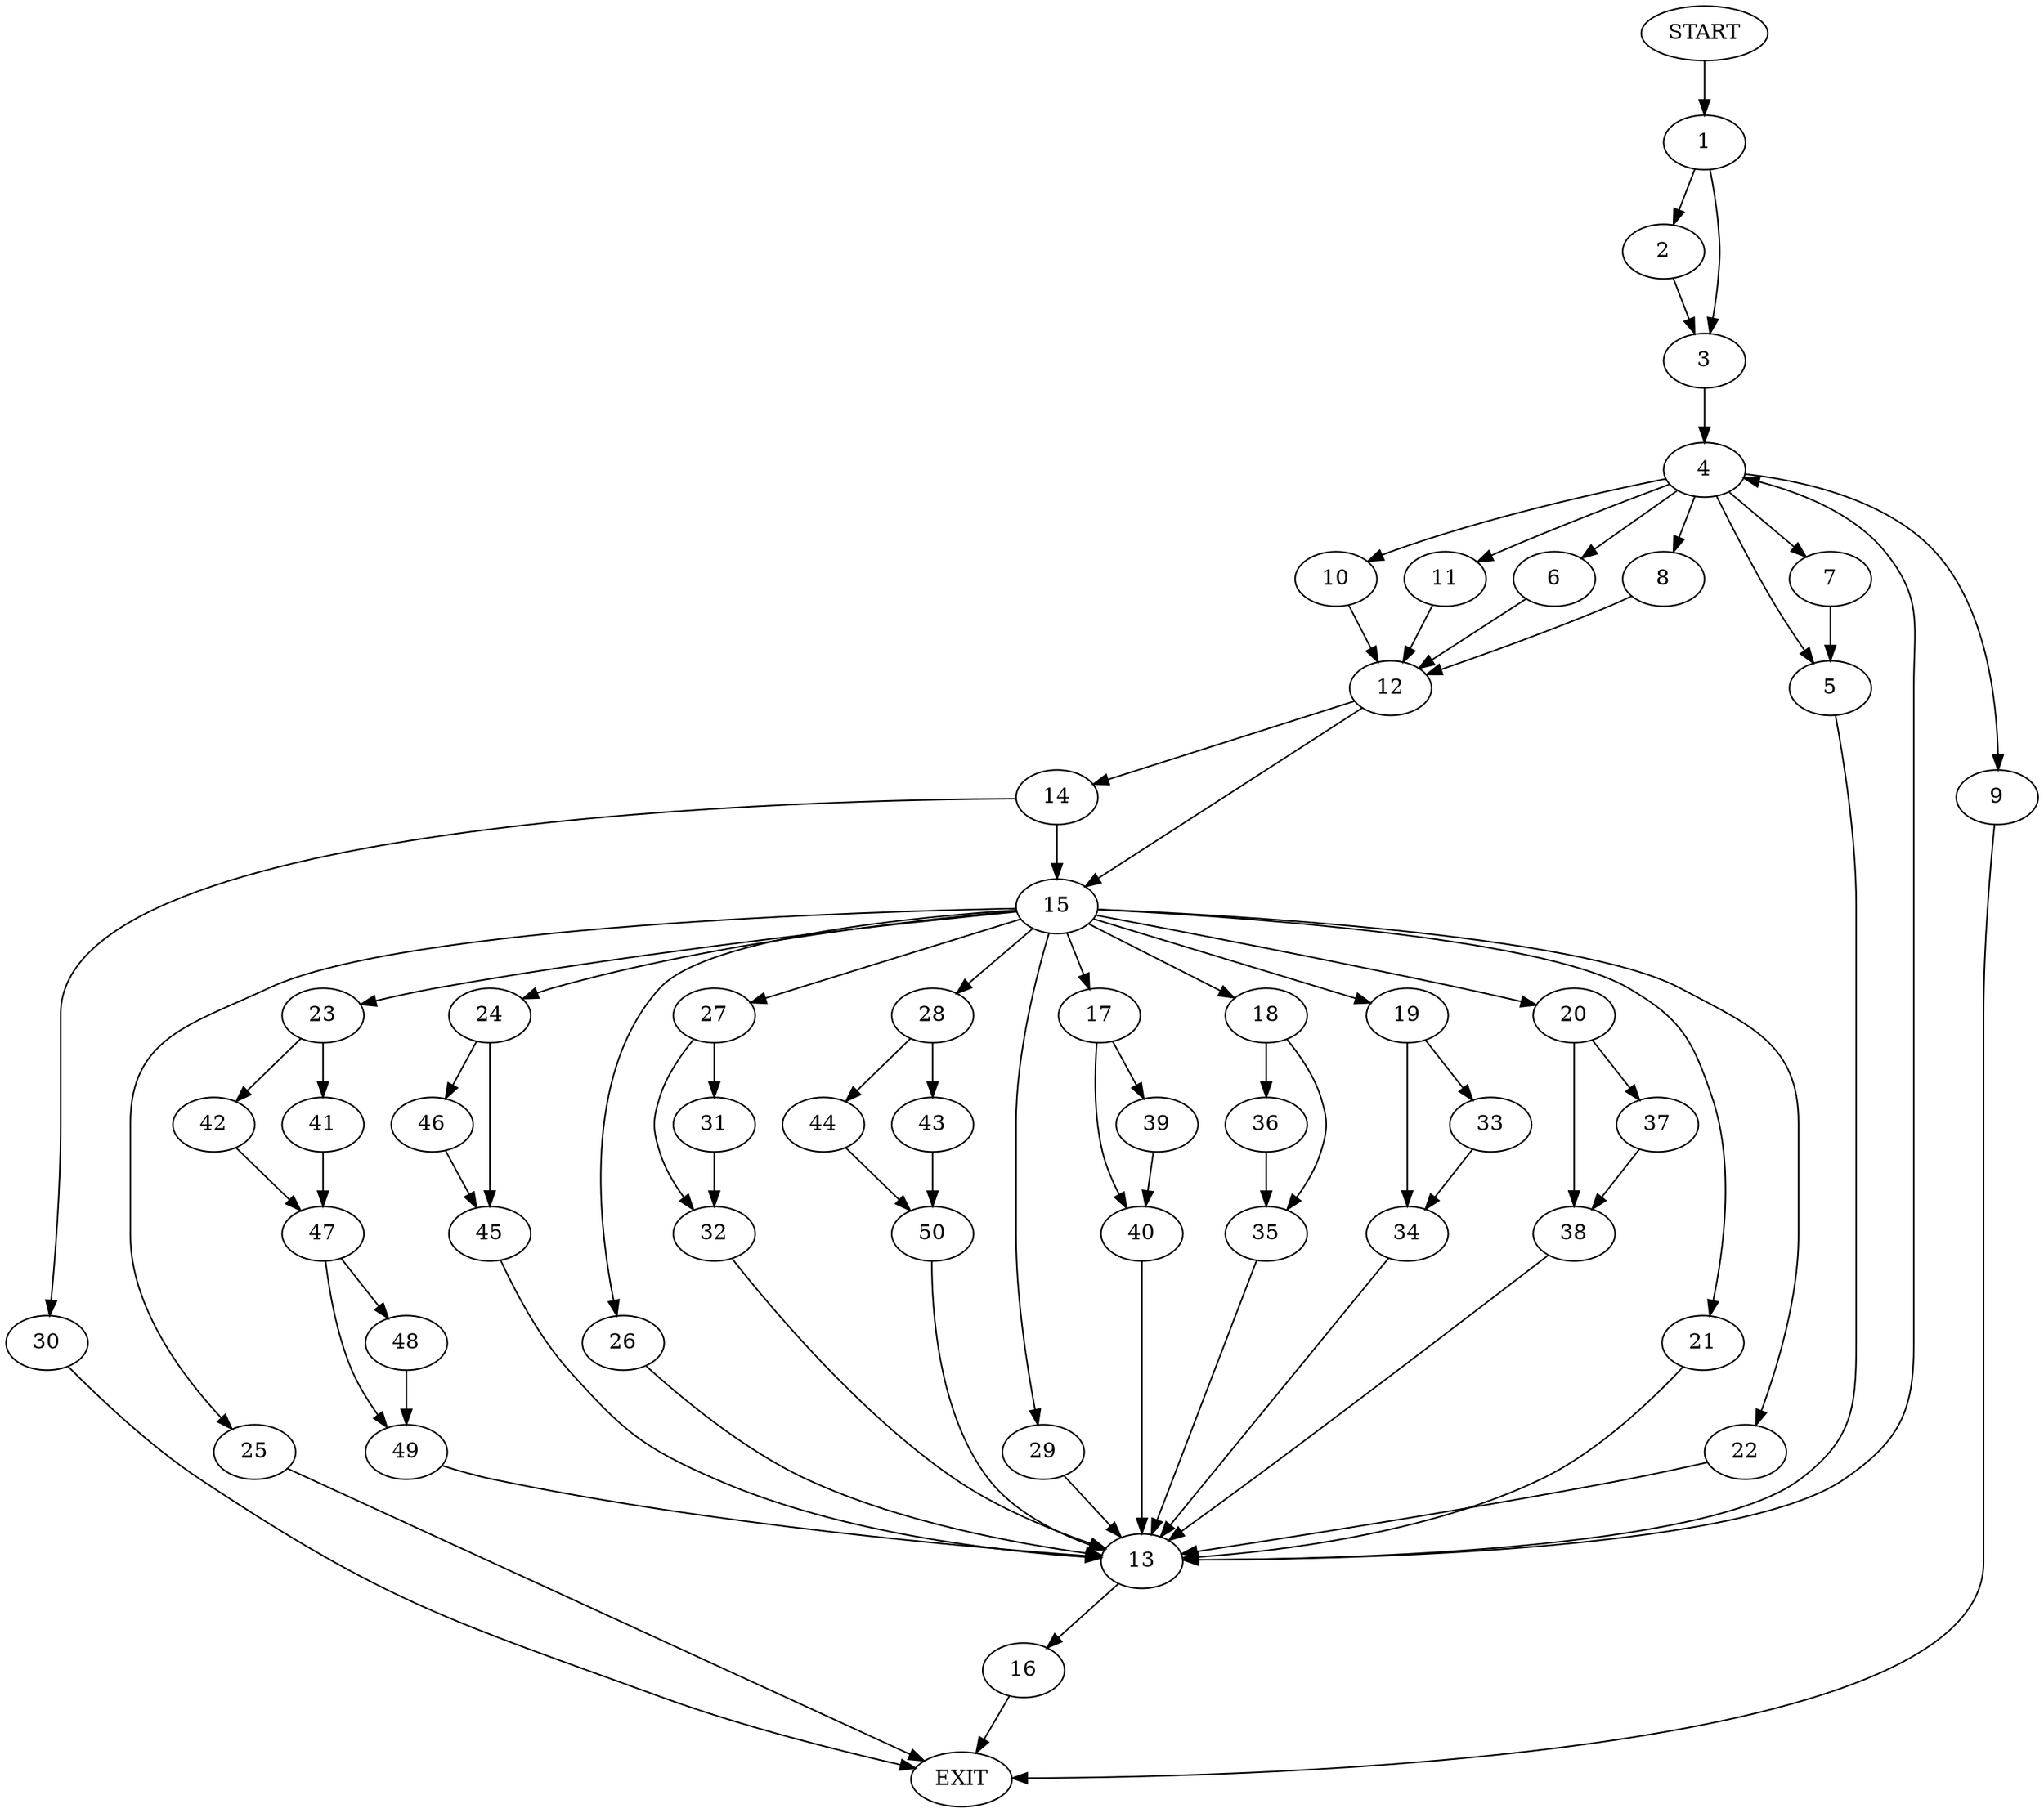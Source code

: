 digraph {
0 [label="START"]
51 [label="EXIT"]
0 -> 1
1 -> 2
1 -> 3
2 -> 3
3 -> 4
4 -> 5
4 -> 6
4 -> 7
4 -> 8
4 -> 9
4 -> 10
4 -> 11
6 -> 12
7 -> 5
8 -> 12
9 -> 51
11 -> 12
10 -> 12
5 -> 13
12 -> 14
12 -> 15
13 -> 4
13 -> 16
15 -> 17
15 -> 18
15 -> 19
15 -> 20
15 -> 21
15 -> 22
15 -> 23
15 -> 24
15 -> 25
15 -> 26
15 -> 27
15 -> 28
15 -> 29
14 -> 15
14 -> 30
30 -> 51
27 -> 31
27 -> 32
19 -> 33
19 -> 34
18 -> 35
18 -> 36
20 -> 37
20 -> 38
17 -> 39
17 -> 40
23 -> 41
23 -> 42
28 -> 43
28 -> 44
25 -> 51
22 -> 13
29 -> 13
24 -> 45
24 -> 46
26 -> 13
21 -> 13
37 -> 38
38 -> 13
31 -> 32
32 -> 13
40 -> 13
39 -> 40
46 -> 45
45 -> 13
36 -> 35
35 -> 13
33 -> 34
34 -> 13
42 -> 47
41 -> 47
47 -> 48
47 -> 49
49 -> 13
48 -> 49
44 -> 50
43 -> 50
50 -> 13
16 -> 51
}
